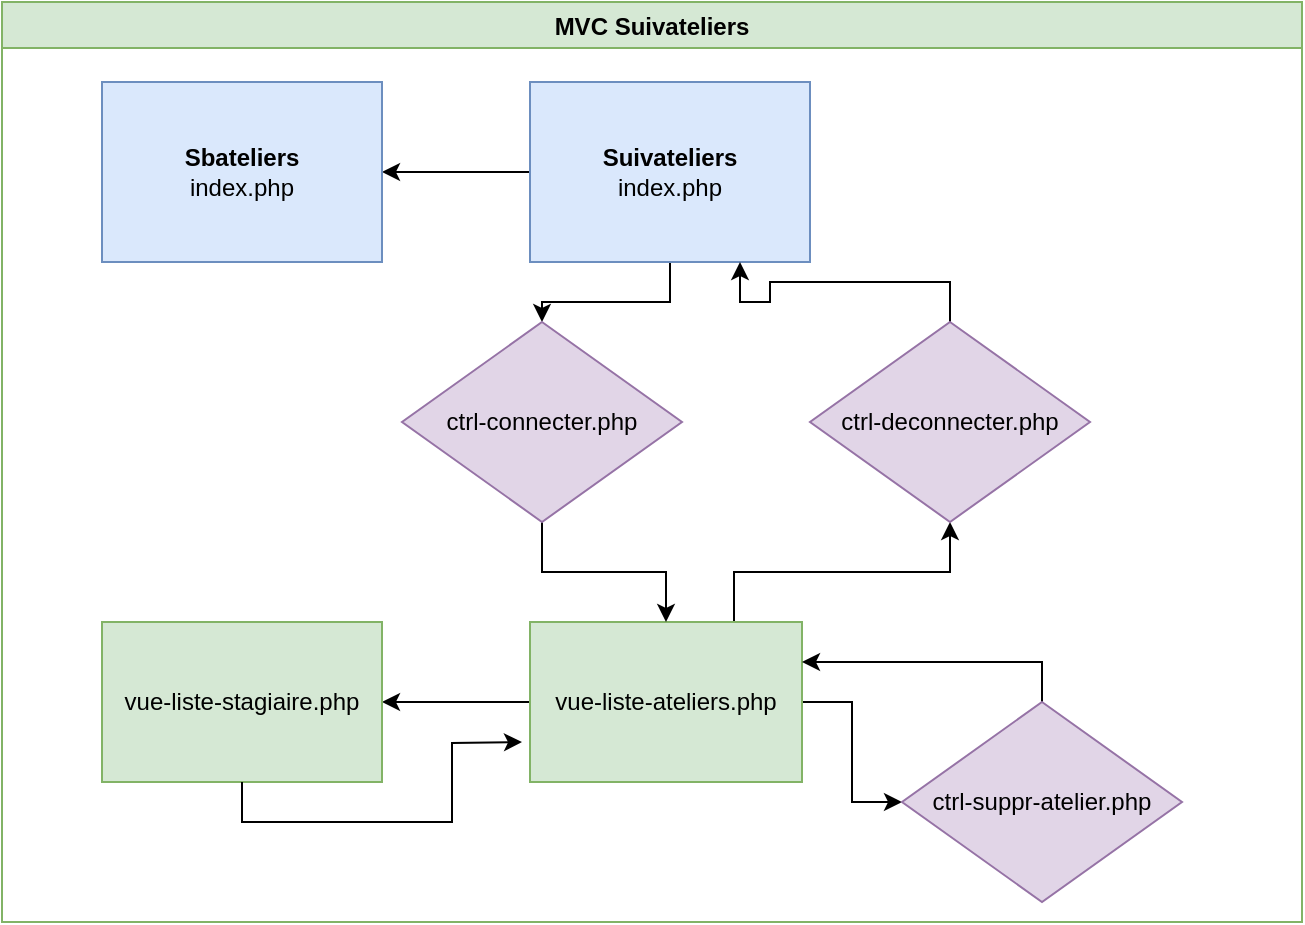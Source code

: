 <mxfile version="17.1.2" type="github"><diagram id="prtHgNgQTEPvFCAcTncT" name="Page-1"><mxGraphModel dx="848" dy="1615" grid="1" gridSize="10" guides="1" tooltips="1" connect="1" arrows="1" fold="1" page="1" pageScale="1" pageWidth="827" pageHeight="1169" math="0" shadow="0"><root><mxCell id="0"/><mxCell id="1" parent="0"/><mxCell id="RKjk9hjFIudYLcdS3pXV-1" value="MVC Suivateliers" style="swimlane;fillColor=#d5e8d4;strokeColor=#82b366;" parent="1" vertex="1"><mxGeometry x="180" y="-20" width="650" height="460" as="geometry"/></mxCell><mxCell id="RKjk9hjFIudYLcdS3pXV-7" style="edgeStyle=orthogonalEdgeStyle;rounded=0;orthogonalLoop=1;jettySize=auto;html=1;exitX=0.5;exitY=1;exitDx=0;exitDy=0;entryX=0.5;entryY=0;entryDx=0;entryDy=0;" parent="RKjk9hjFIudYLcdS3pXV-1" source="RKjk9hjFIudYLcdS3pXV-2" target="RKjk9hjFIudYLcdS3pXV-4" edge="1"><mxGeometry relative="1" as="geometry"/></mxCell><mxCell id="RKjk9hjFIudYLcdS3pXV-22" style="edgeStyle=orthogonalEdgeStyle;rounded=0;orthogonalLoop=1;jettySize=auto;html=1;entryX=1;entryY=0.5;entryDx=0;entryDy=0;" parent="RKjk9hjFIudYLcdS3pXV-1" source="RKjk9hjFIudYLcdS3pXV-2" target="RKjk9hjFIudYLcdS3pXV-6" edge="1"><mxGeometry relative="1" as="geometry"/></mxCell><mxCell id="RKjk9hjFIudYLcdS3pXV-2" value="&lt;div&gt;&lt;b&gt;Suivateliers&lt;/b&gt;&lt;/div&gt;index.php" style="rounded=0;whiteSpace=wrap;html=1;fillColor=#dae8fc;strokeColor=#6c8ebf;" parent="RKjk9hjFIudYLcdS3pXV-1" vertex="1"><mxGeometry x="264" y="40" width="140" height="90" as="geometry"/></mxCell><mxCell id="RKjk9hjFIudYLcdS3pXV-9" style="edgeStyle=orthogonalEdgeStyle;rounded=0;orthogonalLoop=1;jettySize=auto;html=1;exitX=1;exitY=0.5;exitDx=0;exitDy=0;entryX=0;entryY=0.5;entryDx=0;entryDy=0;" parent="RKjk9hjFIudYLcdS3pXV-1" source="RKjk9hjFIudYLcdS3pXV-3" target="RKjk9hjFIudYLcdS3pXV-5" edge="1"><mxGeometry relative="1" as="geometry"/></mxCell><mxCell id="RKjk9hjFIudYLcdS3pXV-13" style="edgeStyle=orthogonalEdgeStyle;rounded=0;orthogonalLoop=1;jettySize=auto;html=1;" parent="RKjk9hjFIudYLcdS3pXV-1" source="RKjk9hjFIudYLcdS3pXV-3" target="RKjk9hjFIudYLcdS3pXV-12" edge="1"><mxGeometry relative="1" as="geometry"/></mxCell><mxCell id="RKjk9hjFIudYLcdS3pXV-15" style="edgeStyle=orthogonalEdgeStyle;rounded=0;orthogonalLoop=1;jettySize=auto;html=1;exitX=0.75;exitY=0;exitDx=0;exitDy=0;" parent="RKjk9hjFIudYLcdS3pXV-1" source="RKjk9hjFIudYLcdS3pXV-3" target="RKjk9hjFIudYLcdS3pXV-14" edge="1"><mxGeometry relative="1" as="geometry"/></mxCell><mxCell id="RKjk9hjFIudYLcdS3pXV-3" value="vue-liste-ateliers.php" style="rounded=0;whiteSpace=wrap;html=1;fillColor=#d5e8d4;strokeColor=#82b366;" parent="RKjk9hjFIudYLcdS3pXV-1" vertex="1"><mxGeometry x="264" y="310" width="136" height="80" as="geometry"/></mxCell><mxCell id="RKjk9hjFIudYLcdS3pXV-8" style="edgeStyle=orthogonalEdgeStyle;rounded=0;orthogonalLoop=1;jettySize=auto;html=1;exitX=0.5;exitY=1;exitDx=0;exitDy=0;entryX=0.5;entryY=0;entryDx=0;entryDy=0;" parent="RKjk9hjFIudYLcdS3pXV-1" source="RKjk9hjFIudYLcdS3pXV-4" target="RKjk9hjFIudYLcdS3pXV-3" edge="1"><mxGeometry relative="1" as="geometry"/></mxCell><mxCell id="RKjk9hjFIudYLcdS3pXV-4" value="ctrl-connecter.php" style="rhombus;whiteSpace=wrap;html=1;fillColor=#e1d5e7;strokeColor=#9673a6;" parent="RKjk9hjFIudYLcdS3pXV-1" vertex="1"><mxGeometry x="200" y="160" width="140" height="100" as="geometry"/></mxCell><mxCell id="RKjk9hjFIudYLcdS3pXV-17" style="edgeStyle=orthogonalEdgeStyle;rounded=0;orthogonalLoop=1;jettySize=auto;html=1;exitX=0.5;exitY=0;exitDx=0;exitDy=0;entryX=1;entryY=0.25;entryDx=0;entryDy=0;" parent="RKjk9hjFIudYLcdS3pXV-1" source="RKjk9hjFIudYLcdS3pXV-5" target="RKjk9hjFIudYLcdS3pXV-3" edge="1"><mxGeometry relative="1" as="geometry"/></mxCell><mxCell id="RKjk9hjFIudYLcdS3pXV-5" value="ctrl-suppr-atelier.php" style="rhombus;whiteSpace=wrap;html=1;fillColor=#e1d5e7;strokeColor=#9673a6;" parent="RKjk9hjFIudYLcdS3pXV-1" vertex="1"><mxGeometry x="450" y="350" width="140" height="100" as="geometry"/></mxCell><mxCell id="RKjk9hjFIudYLcdS3pXV-6" value="&lt;b&gt;Sbateliers&lt;/b&gt;&lt;div&gt;index.php&lt;/div&gt;" style="rounded=0;whiteSpace=wrap;html=1;fillColor=#dae8fc;strokeColor=#6c8ebf;" parent="RKjk9hjFIudYLcdS3pXV-1" vertex="1"><mxGeometry x="50" y="40" width="140" height="90" as="geometry"/></mxCell><mxCell id="RKjk9hjFIudYLcdS3pXV-12" value="vue-liste-stagiaire.php" style="rounded=0;whiteSpace=wrap;html=1;fillColor=#d5e8d4;strokeColor=#82b366;" parent="RKjk9hjFIudYLcdS3pXV-1" vertex="1"><mxGeometry x="50" y="310" width="140" height="80" as="geometry"/></mxCell><mxCell id="RKjk9hjFIudYLcdS3pXV-16" style="edgeStyle=orthogonalEdgeStyle;rounded=0;orthogonalLoop=1;jettySize=auto;html=1;entryX=0.75;entryY=1;entryDx=0;entryDy=0;" parent="RKjk9hjFIudYLcdS3pXV-1" source="RKjk9hjFIudYLcdS3pXV-14" target="RKjk9hjFIudYLcdS3pXV-2" edge="1"><mxGeometry relative="1" as="geometry"/></mxCell><mxCell id="RKjk9hjFIudYLcdS3pXV-14" value="ctrl-deconnecter.php" style="rhombus;whiteSpace=wrap;html=1;fillColor=#e1d5e7;strokeColor=#9673a6;" parent="RKjk9hjFIudYLcdS3pXV-1" vertex="1"><mxGeometry x="404" y="160" width="140" height="100" as="geometry"/></mxCell><mxCell id="RKjk9hjFIudYLcdS3pXV-18" style="edgeStyle=orthogonalEdgeStyle;rounded=0;orthogonalLoop=1;jettySize=auto;html=1;exitX=0.5;exitY=1;exitDx=0;exitDy=0;" parent="1" source="RKjk9hjFIudYLcdS3pXV-12" edge="1"><mxGeometry relative="1" as="geometry"><mxPoint x="440" y="350" as="targetPoint"/></mxGeometry></mxCell></root></mxGraphModel></diagram></mxfile>